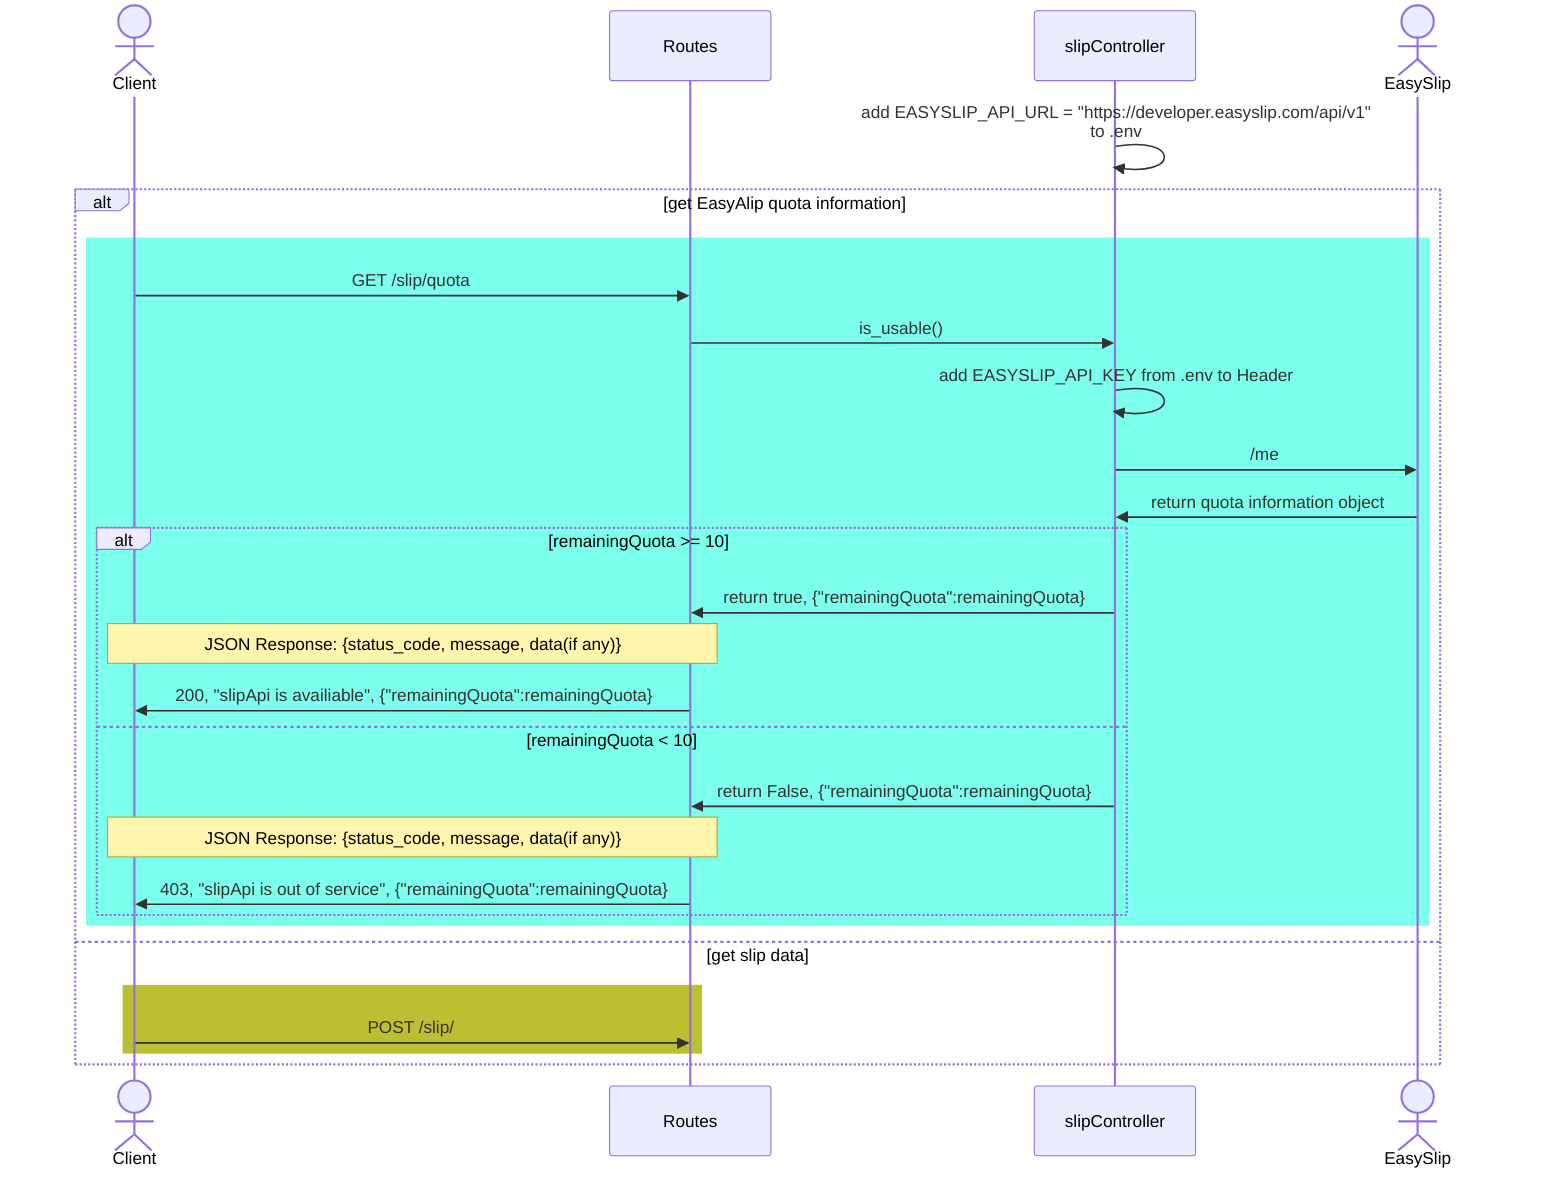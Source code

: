 sequenceDiagram
    Actor Client
    participant Routes
    participant Cont as slipController
    Actor Api as EasySlip

    Cont->>Cont: add EASYSLIP_API_URL = "https://developer.easyslip.com/api/v1"<br>to .env
    alt get EasyAlip quota information
        rect rgb(124,255,236)
            Client->>Routes: GET /slip/quota
            Routes->>Cont: is_usable()
            Cont->>Cont: add EASYSLIP_API_KEY from .env to Header
            Cont->>Api: /me
            Api->>Cont: return quota information object
            alt remainingQuota >= 10
                Cont->>Routes: return true, {"remainingQuota":remainingQuota}
                Note over Routes,Client: JSON Response: {status_code, message, data(if any)}
                Routes->>Client: 200, "slipApi is availiable", {"remainingQuota":remainingQuota} 
            else remainingQuota < 10
                Cont->>Routes: return False, {"remainingQuota":remainingQuota}
                Note over Routes,Client: JSON Response: {status_code, message, data(if any)}
                Routes->>Client: 403, "slipApi is out of service", {"remainingQuota":remainingQuota}
            end

        end
    else get slip data
        rect rgb(188,191,50)
            Client->>Routes: POST /slip/
        end
    end